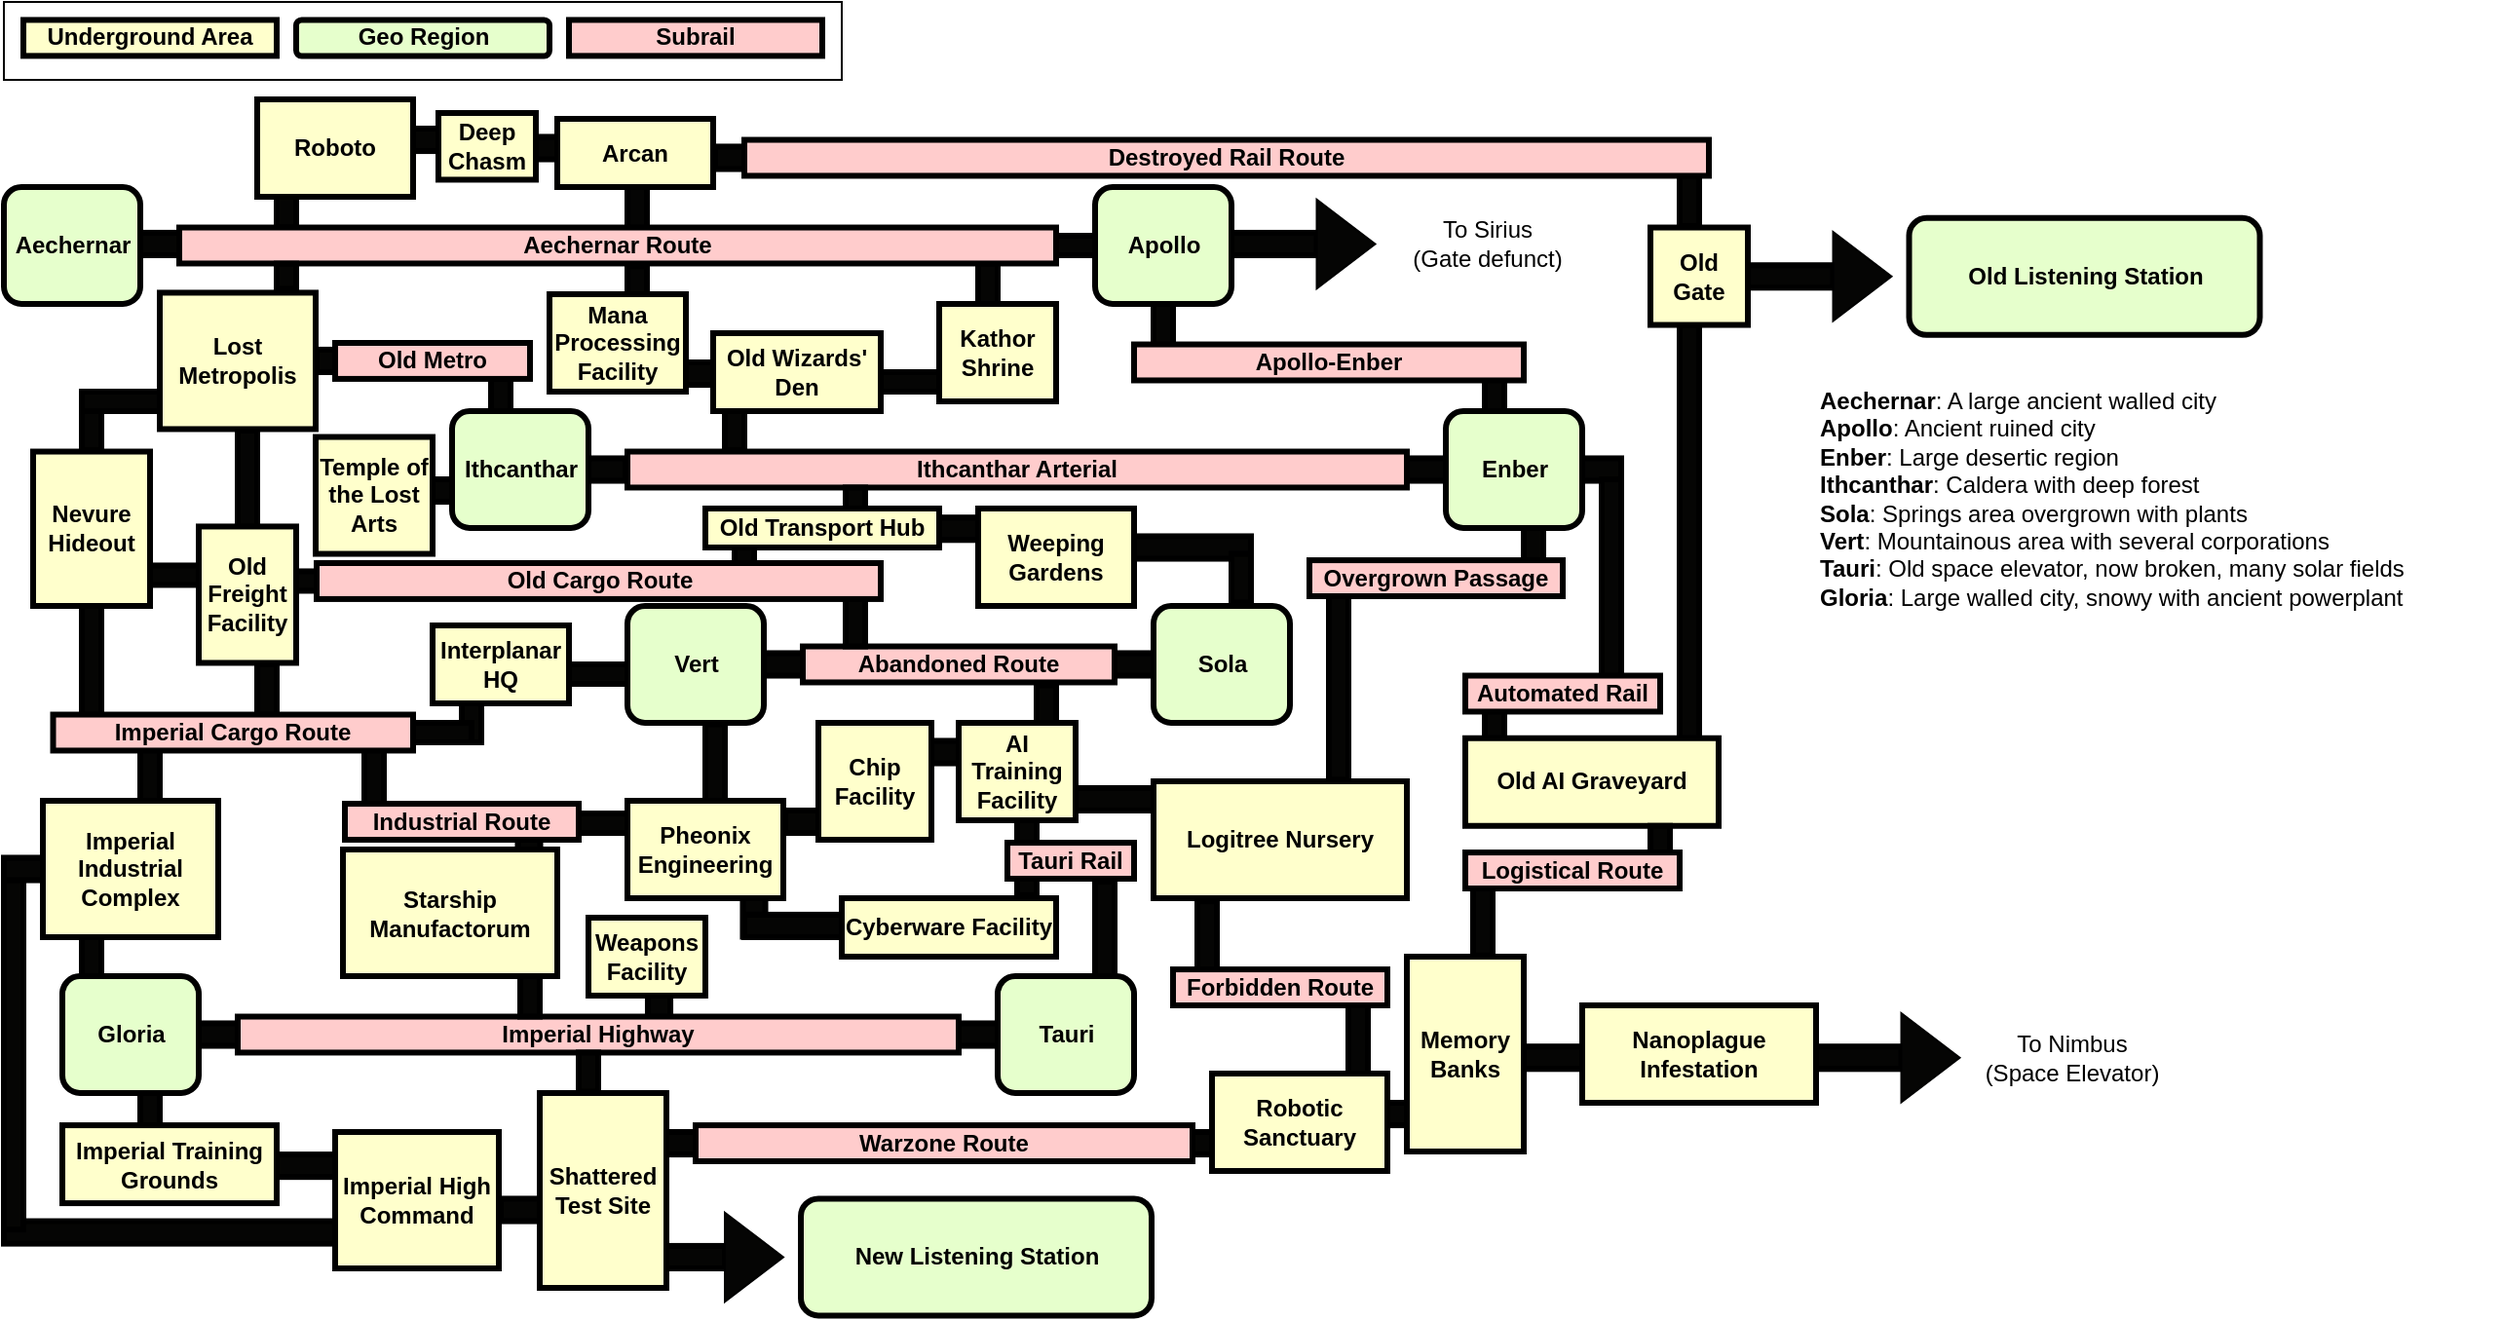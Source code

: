<mxfile version="15.3.3" type="github" pages="3">
  <diagram name="Whole Map" id="c7558073-3199-34d8-9f00-42111426c3f3">
    <mxGraphModel dx="1239" dy="452" grid="1" gridSize="10" guides="1" tooltips="1" connect="1" arrows="1" fold="1" page="1" pageScale="1" pageWidth="826" pageHeight="1169" background="none" math="0" shadow="0">
      <root>
        <mxCell id="0" />
        <mxCell id="1" parent="0" />
        <mxCell id="K3nOhWXgit-ND3mJMlhe-17" value="" style="whiteSpace=wrap;align=center;verticalAlign=middle;fontStyle=1;strokeWidth=3;fillColor=#050504;rotation=90;" vertex="1" parent="1">
          <mxGeometry x="279.5" y="447.69" width="20" height="11.54" as="geometry" />
        </mxCell>
        <mxCell id="K3nOhWXgit-ND3mJMlhe-7" value="" style="whiteSpace=wrap;align=center;verticalAlign=middle;fontStyle=1;strokeWidth=3;fillColor=#050504;" vertex="1" parent="1">
          <mxGeometry x="580" y="471.54" width="10" height="49.23" as="geometry" />
        </mxCell>
        <mxCell id="PadTIyMqERsMDA0XlbBG-240" value="" style="whiteSpace=wrap;align=center;verticalAlign=middle;fontStyle=1;strokeWidth=3;fillColor=#050504;" vertex="1" parent="1">
          <mxGeometry x="780" y="379.23" width="10" height="20" as="geometry" />
        </mxCell>
        <mxCell id="K3nOhWXgit-ND3mJMlhe-11" value="" style="whiteSpace=wrap;align=center;verticalAlign=middle;fontStyle=1;strokeWidth=3;fillColor=#050504;" vertex="1" parent="1">
          <mxGeometry x="395" y="294.23" width="10" height="20" as="geometry" />
        </mxCell>
        <mxCell id="K3nOhWXgit-ND3mJMlhe-2" value="" style="whiteSpace=wrap;align=center;verticalAlign=middle;fontStyle=1;strokeWidth=3;fillColor=#050504;" vertex="1" parent="1">
          <mxGeometry x="180.5" y="198.46" width="19" height="11.54" as="geometry" />
        </mxCell>
        <mxCell id="i3sJD5P4p5NzvENN9ZNv-3" value="" style="whiteSpace=wrap;align=center;verticalAlign=middle;fontStyle=1;strokeWidth=3;fillColor=#050504;" vertex="1" parent="1">
          <mxGeometry x="236" y="265" width="19" height="11.54" as="geometry" />
        </mxCell>
        <mxCell id="PadTIyMqERsMDA0XlbBG-172" value="" style="whiteSpace=wrap;align=center;verticalAlign=middle;fontStyle=1;strokeWidth=3;fillColor=#050504;" vertex="1" parent="1">
          <mxGeometry x="150" y="360" width="10" height="30" as="geometry" />
        </mxCell>
        <mxCell id="PadTIyMqERsMDA0XlbBG-267" value="" style="whiteSpace=wrap;align=center;verticalAlign=middle;fontStyle=1;strokeWidth=3;fillColor=#050504;" vertex="1" parent="1">
          <mxGeometry x="90" y="579.23" width="10" height="20" as="geometry" />
        </mxCell>
        <mxCell id="PadTIyMqERsMDA0XlbBG-156" value="" style="whiteSpace=wrap;align=center;verticalAlign=middle;fontStyle=1;strokeWidth=3;fillColor=#050504;" vertex="1" parent="1">
          <mxGeometry x="340" y="155.67" width="10" height="15.77" as="geometry" />
        </mxCell>
        <mxCell id="PadTIyMqERsMDA0XlbBG-259" value="" style="whiteSpace=wrap;align=center;verticalAlign=middle;fontStyle=1;strokeWidth=3;fillColor=#050504;" vertex="1" parent="1">
          <mxGeometry x="264" y="89.23" width="40" height="11.54" as="geometry" />
        </mxCell>
        <mxCell id="PadTIyMqERsMDA0XlbBG-251" value="" style="whiteSpace=wrap;align=center;verticalAlign=middle;fontStyle=1;strokeWidth=3;fillColor=#050504;" vertex="1" parent="1">
          <mxGeometry x="230" y="85.0" width="19" height="11.54" as="geometry" />
        </mxCell>
        <mxCell id="PadTIyMqERsMDA0XlbBG-245" value="" style="whiteSpace=wrap;align=center;verticalAlign=middle;fontStyle=1;strokeWidth=3;fillColor=#050504;" vertex="1" parent="1">
          <mxGeometry x="880" y="185.77" width="10" height="214.23" as="geometry" />
        </mxCell>
        <mxCell id="PadTIyMqERsMDA0XlbBG-215" value="" style="whiteSpace=wrap;align=center;verticalAlign=middle;fontStyle=1;strokeWidth=3;fillColor=#050504;rotation=90;" vertex="1" parent="1">
          <mxGeometry x="346.25" y="528.46" width="20" height="11.54" as="geometry" />
        </mxCell>
        <mxCell id="PadTIyMqERsMDA0XlbBG-205" value="" style="whiteSpace=wrap;align=center;verticalAlign=middle;fontStyle=1;strokeWidth=3;fillColor=#050504;" vertex="1" parent="1">
          <mxGeometry x="550" y="370.77" width="10" height="20" as="geometry" />
        </mxCell>
        <mxCell id="PadTIyMqERsMDA0XlbBG-204" value="" style="whiteSpace=wrap;align=center;verticalAlign=middle;fontStyle=1;strokeWidth=3;fillColor=#050504;" vertex="1" parent="1">
          <mxGeometry x="369" y="205.0" width="19" height="11.54" as="geometry" />
        </mxCell>
        <mxCell id="PadTIyMqERsMDA0XlbBG-190" value="" style="whiteSpace=wrap;align=center;verticalAlign=middle;fontStyle=1;strokeWidth=3;fillColor=#050504;" vertex="1" parent="1">
          <mxGeometry x="340" y="600" width="320" height="11.54" as="geometry" />
        </mxCell>
        <mxCell id="PadTIyMqERsMDA0XlbBG-186" value="" style="whiteSpace=wrap;align=center;verticalAlign=middle;fontStyle=1;strokeWidth=3;fillColor=#050504;rotation=90;" vertex="1" parent="1">
          <mxGeometry x="395" y="484" width="20" height="11.54" as="geometry" />
        </mxCell>
        <mxCell id="PadTIyMqERsMDA0XlbBG-184" value="" style="whiteSpace=wrap;align=center;verticalAlign=middle;fontStyle=1;strokeWidth=3;fillColor=#050504;" vertex="1" parent="1">
          <mxGeometry x="421" y="435.0" width="20" height="11.54" as="geometry" />
        </mxCell>
        <mxCell id="PadTIyMqERsMDA0XlbBG-183" value="" style="whiteSpace=wrap;align=center;verticalAlign=middle;fontStyle=1;strokeWidth=3;fillColor=#050504;" vertex="1" parent="1">
          <mxGeometry x="299.5" y="436.54" width="69" height="10" as="geometry" />
        </mxCell>
        <mxCell id="PadTIyMqERsMDA0XlbBG-160" value="" style="whiteSpace=wrap;align=center;verticalAlign=middle;fontStyle=1;strokeWidth=3;fillColor=#050504;" vertex="1" parent="1">
          <mxGeometry x="520" y="154.23" width="10" height="25.77" as="geometry" />
        </mxCell>
        <mxCell id="PadTIyMqERsMDA0XlbBG-154" value="" style="whiteSpace=wrap;align=center;verticalAlign=middle;fontStyle=1;strokeWidth=3;fillColor=#050504;" vertex="1" parent="1">
          <mxGeometry x="60" y="220" width="70" height="10" as="geometry" />
        </mxCell>
        <mxCell id="PadTIyMqERsMDA0XlbBG-153" value="" style="whiteSpace=wrap;align=center;verticalAlign=middle;fontStyle=1;strokeWidth=3;fillColor=#050504;" vertex="1" parent="1">
          <mxGeometry x="90" y="138.46" width="20" height="11.54" as="geometry" />
        </mxCell>
        <mxCell id="PadTIyMqERsMDA0XlbBG-152" value="" style="whiteSpace=wrap;align=center;verticalAlign=middle;fontStyle=1;strokeWidth=3;fillColor=#050504;" vertex="1" parent="1">
          <mxGeometry x="340" y="112.69" width="10" height="25.77" as="geometry" />
        </mxCell>
        <mxCell id="PadTIyMqERsMDA0XlbBG-151" value="" style="whiteSpace=wrap;align=center;verticalAlign=middle;fontStyle=1;strokeWidth=3;fillColor=#050504;" vertex="1" parent="1">
          <mxGeometry x="160" y="120" width="10" height="15.77" as="geometry" />
        </mxCell>
        <mxCell id="PadTIyMqERsMDA0XlbBG-103" value="" style="group" vertex="1" connectable="0" parent="1">
          <mxGeometry x="20" y="20" width="430" height="40" as="geometry" />
        </mxCell>
        <mxCell id="PadTIyMqERsMDA0XlbBG-102" value="" style="rounded=0;whiteSpace=wrap;html=1;hachureGap=4;pointerEvents=0;strokeColor=default;" vertex="1" parent="PadTIyMqERsMDA0XlbBG-103">
          <mxGeometry width="430" height="40" as="geometry" />
        </mxCell>
        <mxCell id="PadTIyMqERsMDA0XlbBG-96" value="Underground Area" style="whiteSpace=wrap;align=center;verticalAlign=middle;fontStyle=1;strokeWidth=3;fillColor=#FFFFCC" vertex="1" parent="PadTIyMqERsMDA0XlbBG-103">
          <mxGeometry x="10" y="9.231" width="130" height="18.462" as="geometry" />
        </mxCell>
        <mxCell id="PadTIyMqERsMDA0XlbBG-97" value="Subrail" style="whiteSpace=wrap;align=center;verticalAlign=middle;size=0.231;fontStyle=1;strokeWidth=3;fillColor=#FFCCCC;strokeColor=default;" vertex="1" parent="PadTIyMqERsMDA0XlbBG-103">
          <mxGeometry x="290" y="9.231" width="130" height="18.462" as="geometry" />
        </mxCell>
        <mxCell id="PadTIyMqERsMDA0XlbBG-98" value="Geo Region" style="verticalAlign=middle;align=center;fontSize=12;fontFamily=Helvetica;html=1;rounded=1;fontStyle=1;strokeWidth=3;fillColor=#E6FFCC" vertex="1" parent="PadTIyMqERsMDA0XlbBG-103">
          <mxGeometry x="150" y="9.231" width="130" height="18.462" as="geometry" />
        </mxCell>
        <mxCell id="PadTIyMqERsMDA0XlbBG-104" value="Aechernar Route" style="whiteSpace=wrap;align=center;verticalAlign=middle;size=0.231;fontStyle=1;strokeWidth=3;fillColor=#FFCCCC;strokeColor=default;" vertex="1" parent="1">
          <mxGeometry x="110" y="135.77" width="450" height="18.46" as="geometry" />
        </mxCell>
        <mxCell id="PadTIyMqERsMDA0XlbBG-115" value="Aechernar" style="verticalAlign=middle;align=center;fontSize=12;fontFamily=Helvetica;html=1;rounded=1;fontStyle=1;strokeWidth=3;fillColor=#E6FFCC" vertex="1" parent="1">
          <mxGeometry x="20" y="115" width="70" height="60" as="geometry" />
        </mxCell>
        <mxCell id="PadTIyMqERsMDA0XlbBG-117" value="Roboto" style="whiteSpace=wrap;align=center;verticalAlign=middle;fontStyle=1;strokeWidth=3;fillColor=#FFFFCC" vertex="1" parent="1">
          <mxGeometry x="150" y="70" width="80" height="50" as="geometry" />
        </mxCell>
        <mxCell id="PadTIyMqERsMDA0XlbBG-118" value="Ithcanthar Arterial" style="whiteSpace=wrap;align=center;verticalAlign=middle;size=0.231;fontStyle=1;strokeWidth=3;fillColor=#FFCCCC;strokeColor=default;" vertex="1" parent="1">
          <mxGeometry x="340" y="250.77" width="400" height="18.46" as="geometry" />
        </mxCell>
        <mxCell id="PadTIyMqERsMDA0XlbBG-119" value="Imperial Highway" style="whiteSpace=wrap;align=center;verticalAlign=middle;size=0.231;fontStyle=1;strokeWidth=3;fillColor=#FFCCCC;strokeColor=default;" vertex="1" parent="1">
          <mxGeometry x="140" y="540.77" width="370" height="18.46" as="geometry" />
        </mxCell>
        <mxCell id="PadTIyMqERsMDA0XlbBG-120" value="Abandoned Route" style="whiteSpace=wrap;align=center;verticalAlign=middle;size=0.231;fontStyle=1;strokeWidth=3;fillColor=#FFCCCC;strokeColor=default;" vertex="1" parent="1">
          <mxGeometry x="430" y="350.77" width="160" height="18.46" as="geometry" />
        </mxCell>
        <mxCell id="PadTIyMqERsMDA0XlbBG-121" value="Ithcanthar" style="verticalAlign=middle;align=center;fontSize=12;fontFamily=Helvetica;html=1;rounded=1;fontStyle=1;strokeWidth=3;fillColor=#E6FFCC" vertex="1" parent="1">
          <mxGeometry x="250" y="230" width="70" height="60" as="geometry" />
        </mxCell>
        <mxCell id="PadTIyMqERsMDA0XlbBG-122" value="Apollo" style="verticalAlign=middle;align=center;fontSize=12;fontFamily=Helvetica;html=1;rounded=1;fontStyle=1;strokeWidth=3;fillColor=#E6FFCC" vertex="1" parent="1">
          <mxGeometry x="580" y="115" width="70" height="60" as="geometry" />
        </mxCell>
        <mxCell id="PadTIyMqERsMDA0XlbBG-123" value="Enber" style="verticalAlign=middle;align=center;fontSize=12;fontFamily=Helvetica;html=1;rounded=1;fontStyle=1;strokeWidth=3;fillColor=#E6FFCC" vertex="1" parent="1">
          <mxGeometry x="760" y="230" width="70" height="60" as="geometry" />
        </mxCell>
        <mxCell id="PadTIyMqERsMDA0XlbBG-124" value="Sola" style="verticalAlign=middle;align=center;fontSize=12;fontFamily=Helvetica;html=1;rounded=1;fontStyle=1;strokeWidth=3;fillColor=#E6FFCC" vertex="1" parent="1">
          <mxGeometry x="610" y="330" width="70" height="60" as="geometry" />
        </mxCell>
        <mxCell id="PadTIyMqERsMDA0XlbBG-125" value="Vert" style="verticalAlign=middle;align=center;fontSize=12;fontFamily=Helvetica;html=1;rounded=1;fontStyle=1;strokeWidth=3;fillColor=#E6FFCC" vertex="1" parent="1">
          <mxGeometry x="340" y="330" width="70" height="60" as="geometry" />
        </mxCell>
        <mxCell id="PadTIyMqERsMDA0XlbBG-126" value="Tauri" style="verticalAlign=middle;align=center;fontSize=12;fontFamily=Helvetica;html=1;rounded=1;fontStyle=1;strokeWidth=3;fillColor=#E6FFCC" vertex="1" parent="1">
          <mxGeometry x="530" y="520" width="70" height="60" as="geometry" />
        </mxCell>
        <mxCell id="PadTIyMqERsMDA0XlbBG-127" value="Gloria" style="verticalAlign=middle;align=center;fontSize=12;fontFamily=Helvetica;html=1;rounded=1;fontStyle=1;strokeWidth=3;fillColor=#E6FFCC" vertex="1" parent="1">
          <mxGeometry x="50" y="520" width="70" height="60" as="geometry" />
        </mxCell>
        <mxCell id="PadTIyMqERsMDA0XlbBG-131" value="Imperial Industrial Complex" style="whiteSpace=wrap;align=center;verticalAlign=middle;fontStyle=1;strokeWidth=3;fillColor=#FFFFCC" vertex="1" parent="1">
          <mxGeometry x="40" y="430" width="90" height="70" as="geometry" />
        </mxCell>
        <mxCell id="PadTIyMqERsMDA0XlbBG-132" value="Interplanar HQ" style="whiteSpace=wrap;align=center;verticalAlign=middle;fontStyle=1;strokeWidth=3;fillColor=#FFFFCC" vertex="1" parent="1">
          <mxGeometry x="240" y="340" width="70" height="40" as="geometry" />
        </mxCell>
        <mxCell id="PadTIyMqERsMDA0XlbBG-134" value="Mana Processing&#xa;Facility" style="whiteSpace=wrap;align=center;verticalAlign=middle;fontStyle=1;strokeWidth=3;fillColor=#FFFFCC" vertex="1" parent="1">
          <mxGeometry x="300" y="170" width="70" height="50" as="geometry" />
        </mxCell>
        <mxCell id="PadTIyMqERsMDA0XlbBG-135" value="Old Wizards&#39; Den" style="whiteSpace=wrap;align=center;verticalAlign=middle;fontStyle=1;strokeWidth=3;fillColor=#FFFFCC" vertex="1" parent="1">
          <mxGeometry x="384" y="190" width="86" height="40" as="geometry" />
        </mxCell>
        <mxCell id="PadTIyMqERsMDA0XlbBG-136" value="Kathor Shrine" style="whiteSpace=wrap;align=center;verticalAlign=middle;fontStyle=1;strokeWidth=3;fillColor=#FFFFCC" vertex="1" parent="1">
          <mxGeometry x="500" y="175" width="60" height="50" as="geometry" />
        </mxCell>
        <mxCell id="PadTIyMqERsMDA0XlbBG-137" value="Arcan" style="whiteSpace=wrap;align=center;verticalAlign=middle;fontStyle=1;strokeWidth=3;fillColor=#FFFFCC" vertex="1" parent="1">
          <mxGeometry x="304" y="80" width="80" height="35" as="geometry" />
        </mxCell>
        <mxCell id="PadTIyMqERsMDA0XlbBG-139" value="Logitree Nursery" style="whiteSpace=wrap;align=center;verticalAlign=middle;fontStyle=1;strokeWidth=3;fillColor=#FFFFCC" vertex="1" parent="1">
          <mxGeometry x="610" y="420" width="130" height="60" as="geometry" />
        </mxCell>
        <mxCell id="PadTIyMqERsMDA0XlbBG-141" value="Pheonix Engineering" style="whiteSpace=wrap;align=center;verticalAlign=middle;fontStyle=1;strokeWidth=3;fillColor=#FFFFCC" vertex="1" parent="1">
          <mxGeometry x="340" y="430" width="80" height="50" as="geometry" />
        </mxCell>
        <mxCell id="PadTIyMqERsMDA0XlbBG-142" value="Cyberware Facility" style="whiteSpace=wrap;align=center;verticalAlign=middle;fontStyle=1;strokeWidth=3;fillColor=#FFFFCC" vertex="1" parent="1">
          <mxGeometry x="450" y="480" width="110" height="30" as="geometry" />
        </mxCell>
        <mxCell id="PadTIyMqERsMDA0XlbBG-143" value="Starship Manufactorum" style="whiteSpace=wrap;align=center;verticalAlign=middle;fontStyle=1;strokeWidth=3;fillColor=#FFFFCC" vertex="1" parent="1">
          <mxGeometry x="194" y="455" width="110" height="65" as="geometry" />
        </mxCell>
        <mxCell id="PadTIyMqERsMDA0XlbBG-155" value="" style="whiteSpace=wrap;align=center;verticalAlign=middle;fontStyle=1;strokeWidth=3;fillColor=#050504;" vertex="1" parent="1">
          <mxGeometry x="560" y="140" width="20" height="10" as="geometry" />
        </mxCell>
        <mxCell id="PadTIyMqERsMDA0XlbBG-158" value="" style="whiteSpace=wrap;align=center;verticalAlign=middle;fontStyle=1;strokeWidth=3;fillColor=#050504;" vertex="1" parent="1">
          <mxGeometry x="390" y="230" width="10" height="20" as="geometry" />
        </mxCell>
        <mxCell id="PadTIyMqERsMDA0XlbBG-159" value="" style="whiteSpace=wrap;align=center;verticalAlign=middle;fontStyle=1;strokeWidth=3;fillColor=#050504;" vertex="1" parent="1">
          <mxGeometry x="470" y="210" width="30" height="10" as="geometry" />
        </mxCell>
        <mxCell id="PadTIyMqERsMDA0XlbBG-161" value="" style="whiteSpace=wrap;align=center;verticalAlign=middle;fontStyle=1;strokeWidth=3;fillColor=#050504;" vertex="1" parent="1">
          <mxGeometry x="320" y="254.23" width="19" height="11.54" as="geometry" />
        </mxCell>
        <mxCell id="PadTIyMqERsMDA0XlbBG-162" value="" style="whiteSpace=wrap;align=center;verticalAlign=middle;fontStyle=1;strokeWidth=3;fillColor=#050504;" vertex="1" parent="1">
          <mxGeometry x="580" y="294.23" width="80" height="11.54" as="geometry" />
        </mxCell>
        <mxCell id="PadTIyMqERsMDA0XlbBG-163" value="" style="whiteSpace=wrap;align=center;verticalAlign=middle;fontStyle=1;strokeWidth=3;fillColor=#050504;" vertex="1" parent="1">
          <mxGeometry x="740" y="254.23" width="20" height="11.54" as="geometry" />
        </mxCell>
        <mxCell id="PadTIyMqERsMDA0XlbBG-164" value="" style="whiteSpace=wrap;align=center;verticalAlign=middle;fontStyle=1;strokeWidth=3;fillColor=#050504;" vertex="1" parent="1">
          <mxGeometry x="410" y="354.23" width="20" height="11.54" as="geometry" />
        </mxCell>
        <mxCell id="PadTIyMqERsMDA0XlbBG-165" value="" style="whiteSpace=wrap;align=center;verticalAlign=middle;fontStyle=1;strokeWidth=3;fillColor=#050504;" vertex="1" parent="1">
          <mxGeometry x="510" y="544.23" width="20" height="11.54" as="geometry" />
        </mxCell>
        <mxCell id="PadTIyMqERsMDA0XlbBG-166" value="" style="whiteSpace=wrap;align=center;verticalAlign=middle;fontStyle=1;strokeWidth=3;fillColor=#050504;" vertex="1" parent="1">
          <mxGeometry x="120" y="544.23" width="20" height="11.54" as="geometry" />
        </mxCell>
        <mxCell id="PadTIyMqERsMDA0XlbBG-167" value="" style="whiteSpace=wrap;align=center;verticalAlign=middle;fontStyle=1;strokeWidth=3;fillColor=#050504;" vertex="1" parent="1">
          <mxGeometry x="60" y="230" width="10" height="20" as="geometry" />
        </mxCell>
        <mxCell id="PadTIyMqERsMDA0XlbBG-168" value="" style="whiteSpace=wrap;align=center;verticalAlign=middle;fontStyle=1;strokeWidth=3;fillColor=#050504;" vertex="1" parent="1">
          <mxGeometry x="140" y="240" width="10" height="70" as="geometry" />
        </mxCell>
        <mxCell id="PadTIyMqERsMDA0XlbBG-169" value="" style="whiteSpace=wrap;align=center;verticalAlign=middle;fontStyle=1;strokeWidth=3;fillColor=#050504;" vertex="1" parent="1">
          <mxGeometry x="230" y="200" width="50" height="10" as="geometry" />
        </mxCell>
        <mxCell id="PadTIyMqERsMDA0XlbBG-170" value="" style="whiteSpace=wrap;align=center;verticalAlign=middle;fontStyle=1;strokeWidth=3;fillColor=#050504;" vertex="1" parent="1">
          <mxGeometry x="160" y="154.33" width="10" height="12.88" as="geometry" />
        </mxCell>
        <mxCell id="PadTIyMqERsMDA0XlbBG-171" value="" style="whiteSpace=wrap;align=center;verticalAlign=middle;fontStyle=1;strokeWidth=3;fillColor=#050504;" vertex="1" parent="1">
          <mxGeometry x="270" y="210" width="10" height="20" as="geometry" />
        </mxCell>
        <mxCell id="PadTIyMqERsMDA0XlbBG-173" value="" style="whiteSpace=wrap;align=center;verticalAlign=middle;fontStyle=1;strokeWidth=3;fillColor=#050504;" vertex="1" parent="1">
          <mxGeometry x="310" y="360" width="30" height="10" as="geometry" />
        </mxCell>
        <mxCell id="PadTIyMqERsMDA0XlbBG-174" value="" style="whiteSpace=wrap;align=center;verticalAlign=middle;fontStyle=1;strokeWidth=3;fillColor=#050504;" vertex="1" parent="1">
          <mxGeometry x="255" y="380" width="10" height="20" as="geometry" />
        </mxCell>
        <mxCell id="PadTIyMqERsMDA0XlbBG-175" value="" style="whiteSpace=wrap;align=center;verticalAlign=middle;fontStyle=1;strokeWidth=3;fillColor=#050504;" vertex="1" parent="1">
          <mxGeometry x="225" y="390" width="35" height="10" as="geometry" />
        </mxCell>
        <mxCell id="PadTIyMqERsMDA0XlbBG-176" value="" style="whiteSpace=wrap;align=center;verticalAlign=middle;fontStyle=1;strokeWidth=3;fillColor=#050504;" vertex="1" parent="1">
          <mxGeometry x="60" y="330" width="10" height="60" as="geometry" />
        </mxCell>
        <mxCell id="PadTIyMqERsMDA0XlbBG-177" value="" style="whiteSpace=wrap;align=center;verticalAlign=middle;fontStyle=1;strokeWidth=3;fillColor=#050504;" vertex="1" parent="1">
          <mxGeometry x="90" y="400" width="10" height="30" as="geometry" />
        </mxCell>
        <mxCell id="PadTIyMqERsMDA0XlbBG-178" value="" style="whiteSpace=wrap;align=center;verticalAlign=middle;fontStyle=1;strokeWidth=3;fillColor=#050504;" vertex="1" parent="1">
          <mxGeometry x="60" y="500" width="10" height="20" as="geometry" />
        </mxCell>
        <mxCell id="PadTIyMqERsMDA0XlbBG-179" value="" style="whiteSpace=wrap;align=center;verticalAlign=middle;fontStyle=1;strokeWidth=3;fillColor=#050504;" vertex="1" parent="1">
          <mxGeometry x="205" y="400" width="10" height="40" as="geometry" />
        </mxCell>
        <mxCell id="PadTIyMqERsMDA0XlbBG-180" value="" style="whiteSpace=wrap;align=center;verticalAlign=middle;fontStyle=1;strokeWidth=3;fillColor=#050504;" vertex="1" parent="1">
          <mxGeometry x="285" y="520" width="10" height="20.77" as="geometry" />
        </mxCell>
        <mxCell id="PadTIyMqERsMDA0XlbBG-181" value="" style="whiteSpace=wrap;align=center;verticalAlign=middle;fontStyle=1;strokeWidth=3;fillColor=#050504;" vertex="1" parent="1">
          <mxGeometry x="315" y="559.23" width="10" height="20" as="geometry" />
        </mxCell>
        <mxCell id="PadTIyMqERsMDA0XlbBG-182" value="" style="whiteSpace=wrap;align=center;verticalAlign=middle;fontStyle=1;strokeWidth=3;fillColor=#050504;" vertex="1" parent="1">
          <mxGeometry x="380" y="390.77" width="10" height="39.23" as="geometry" />
        </mxCell>
        <mxCell id="PadTIyMqERsMDA0XlbBG-185" value="" style="whiteSpace=wrap;align=center;verticalAlign=middle;fontStyle=1;strokeWidth=3;fillColor=#050504;" vertex="1" parent="1">
          <mxGeometry x="400" y="488.46" width="50" height="11.54" as="geometry" />
        </mxCell>
        <mxCell id="PadTIyMqERsMDA0XlbBG-187" value="" style="whiteSpace=wrap;align=center;verticalAlign=middle;fontStyle=1;strokeWidth=3;fillColor=#050504;" vertex="1" parent="1">
          <mxGeometry x="570" y="423.46" width="40" height="11.54" as="geometry" />
        </mxCell>
        <mxCell id="PadTIyMqERsMDA0XlbBG-189" value="" style="whiteSpace=wrap;align=center;verticalAlign=middle;fontStyle=1;strokeWidth=3;fillColor=#050504;" vertex="1" parent="1">
          <mxGeometry x="275" y="634.23" width="20" height="11.54" as="geometry" />
        </mxCell>
        <mxCell id="PadTIyMqERsMDA0XlbBG-191" value="" style="whiteSpace=wrap;align=center;verticalAlign=middle;fontStyle=1;strokeWidth=3;fillColor=#050504;" vertex="1" parent="1">
          <mxGeometry x="540" y="440" width="10" height="20" as="geometry" />
        </mxCell>
        <mxCell id="PadTIyMqERsMDA0XlbBG-192" value="" style="whiteSpace=wrap;align=center;verticalAlign=middle;fontStyle=1;strokeWidth=3;fillColor=#050504;" vertex="1" parent="1">
          <mxGeometry x="632.5" y="481.54" width="10" height="48.46" as="geometry" />
        </mxCell>
        <mxCell id="PadTIyMqERsMDA0XlbBG-193" value="" style="whiteSpace=wrap;align=center;verticalAlign=middle;fontStyle=1;strokeWidth=3;fillColor=#050504;" vertex="1" parent="1">
          <mxGeometry x="700" y="309.23" width="10" height="110" as="geometry" />
        </mxCell>
        <mxCell id="PadTIyMqERsMDA0XlbBG-194" value="" style="whiteSpace=wrap;align=center;verticalAlign=middle;fontStyle=1;strokeWidth=3;fillColor=#050504;" vertex="1" parent="1">
          <mxGeometry x="720" y="310" width="80" height="11.54" as="geometry" />
        </mxCell>
        <mxCell id="PadTIyMqERsMDA0XlbBG-195" value="" style="whiteSpace=wrap;align=center;verticalAlign=middle;fontStyle=1;strokeWidth=3;fillColor=#050504;" vertex="1" parent="1">
          <mxGeometry x="452" y="269.23" width="10" height="20" as="geometry" />
        </mxCell>
        <mxCell id="PadTIyMqERsMDA0XlbBG-196" value="" style="whiteSpace=wrap;align=center;verticalAlign=middle;fontStyle=1;strokeWidth=3;fillColor=#050504;" vertex="1" parent="1">
          <mxGeometry x="452" y="320" width="10" height="30.77" as="geometry" />
        </mxCell>
        <mxCell id="PadTIyMqERsMDA0XlbBG-197" value="" style="whiteSpace=wrap;align=center;verticalAlign=middle;fontStyle=1;strokeWidth=3;fillColor=#050504;" vertex="1" parent="1">
          <mxGeometry x="800" y="290" width="10" height="20" as="geometry" />
        </mxCell>
        <mxCell id="PadTIyMqERsMDA0XlbBG-198" value="" style="whiteSpace=wrap;align=center;verticalAlign=middle;fontStyle=1;strokeWidth=3;fillColor=#050504;" vertex="1" parent="1">
          <mxGeometry x="610" y="175" width="10" height="25" as="geometry" />
        </mxCell>
        <mxCell id="PadTIyMqERsMDA0XlbBG-199" value="" style="whiteSpace=wrap;align=center;verticalAlign=middle;fontStyle=1;strokeWidth=3;fillColor=#050504;" vertex="1" parent="1">
          <mxGeometry x="780" y="210" width="10" height="20" as="geometry" />
        </mxCell>
        <mxCell id="PadTIyMqERsMDA0XlbBG-200" value="" style="whiteSpace=wrap;align=center;verticalAlign=middle;fontStyle=1;strokeWidth=3;fillColor=#050504;" vertex="1" parent="1">
          <mxGeometry x="610" y="198.46" width="180" height="11.54" as="geometry" />
        </mxCell>
        <mxCell id="PadTIyMqERsMDA0XlbBG-201" value="" style="whiteSpace=wrap;align=center;verticalAlign=middle;fontStyle=1;strokeWidth=3;fillColor=#050504;" vertex="1" parent="1">
          <mxGeometry x="20" y="645.77" width="204" height="11.54" as="geometry" />
        </mxCell>
        <mxCell id="PadTIyMqERsMDA0XlbBG-202" value="" style="whiteSpace=wrap;align=center;verticalAlign=middle;fontStyle=1;strokeWidth=3;fillColor=#050504;" vertex="1" parent="1">
          <mxGeometry x="20" y="460" width="10" height="190" as="geometry" />
        </mxCell>
        <mxCell id="PadTIyMqERsMDA0XlbBG-203" value="" style="whiteSpace=wrap;align=center;verticalAlign=middle;fontStyle=1;strokeWidth=3;fillColor=#050504;" vertex="1" parent="1">
          <mxGeometry x="20" y="459.23" width="20" height="11.54" as="geometry" />
        </mxCell>
        <mxCell id="PadTIyMqERsMDA0XlbBG-206" value="" style="whiteSpace=wrap;align=center;verticalAlign=middle;fontStyle=1;strokeWidth=3;fillColor=#050504;" vertex="1" parent="1">
          <mxGeometry x="472" y="399.23" width="48" height="11.54" as="geometry" />
        </mxCell>
        <mxCell id="PadTIyMqERsMDA0XlbBG-209" value="" style="whiteSpace=wrap;align=center;verticalAlign=middle;fontStyle=1;strokeWidth=3;fillColor=#050504;" vertex="1" parent="1">
          <mxGeometry x="170" y="312.23" width="20" height="10" as="geometry" />
        </mxCell>
        <mxCell id="PadTIyMqERsMDA0XlbBG-210" value="Weeping Gardens" style="whiteSpace=wrap;align=center;verticalAlign=middle;fontStyle=1;strokeWidth=3;fillColor=#FFFFCC" vertex="1" parent="1">
          <mxGeometry x="520" y="280" width="80" height="50" as="geometry" />
        </mxCell>
        <mxCell id="PadTIyMqERsMDA0XlbBG-211" value="" style="whiteSpace=wrap;align=center;verticalAlign=middle;fontStyle=1;strokeWidth=3;fillColor=#050504;" vertex="1" parent="1">
          <mxGeometry x="590" y="354.23" width="20" height="11.54" as="geometry" />
        </mxCell>
        <mxCell id="PadTIyMqERsMDA0XlbBG-212" value="" style="whiteSpace=wrap;align=center;verticalAlign=middle;fontStyle=1;strokeWidth=3;fillColor=#050504;" vertex="1" parent="1">
          <mxGeometry x="480" y="284.61" width="40" height="11.54" as="geometry" />
        </mxCell>
        <mxCell id="PadTIyMqERsMDA0XlbBG-213" value="" style="whiteSpace=wrap;align=center;verticalAlign=middle;fontStyle=1;strokeWidth=3;fillColor=#050504;" vertex="1" parent="1">
          <mxGeometry x="650" y="303.27" width="10" height="25" as="geometry" />
        </mxCell>
        <mxCell id="PadTIyMqERsMDA0XlbBG-214" value="Weapons Facility" style="whiteSpace=wrap;align=center;verticalAlign=middle;fontStyle=1;strokeWidth=3;fillColor=#FFFFCC" vertex="1" parent="1">
          <mxGeometry x="320" y="490" width="60" height="40" as="geometry" />
        </mxCell>
        <mxCell id="PadTIyMqERsMDA0XlbBG-222" value="" style="group" vertex="1" connectable="0" parent="1">
          <mxGeometry x="346.25" y="641.34" width="262.75" height="52.89" as="geometry" />
        </mxCell>
        <mxCell id="PadTIyMqERsMDA0XlbBG-217" value="" style="whiteSpace=wrap;align=center;verticalAlign=middle;fontStyle=1;strokeWidth=3;fillColor=#050504;" vertex="1" parent="PadTIyMqERsMDA0XlbBG-222">
          <mxGeometry y="17.12" width="43.75" height="11.54" as="geometry" />
        </mxCell>
        <mxCell id="PadTIyMqERsMDA0XlbBG-218" value="" style="triangle;whiteSpace=wrap;html=1;hachureGap=4;pointerEvents=0;strokeColor=default;fillColor=#050504;" vertex="1" parent="PadTIyMqERsMDA0XlbBG-222">
          <mxGeometry x="43.75" width="30" height="45.77" as="geometry" />
        </mxCell>
        <mxCell id="PadTIyMqERsMDA0XlbBG-219" value="To &lt;br&gt;Galactic Gate" style="text;html=1;strokeColor=none;fillColor=none;align=center;verticalAlign=middle;whiteSpace=wrap;rounded=0;hachureGap=4;pointerEvents=0;" vertex="1" parent="PadTIyMqERsMDA0XlbBG-222">
          <mxGeometry x="82.75" y="12.89" width="77.25" height="20" as="geometry" />
        </mxCell>
        <mxCell id="PadTIyMqERsMDA0XlbBG-278" value="New Listening Station" style="verticalAlign=middle;align=center;fontSize=12;fontFamily=Helvetica;html=1;rounded=1;fontStyle=1;strokeWidth=3;fillColor=#E6FFCC" vertex="1" parent="PadTIyMqERsMDA0XlbBG-222">
          <mxGeometry x="82.75" y="-7.11" width="180" height="60" as="geometry" />
        </mxCell>
        <mxCell id="PadTIyMqERsMDA0XlbBG-223" value="" style="group" vertex="1" connectable="0" parent="1">
          <mxGeometry x="650" y="121.35" width="180" height="45.77" as="geometry" />
        </mxCell>
        <mxCell id="PadTIyMqERsMDA0XlbBG-224" value="" style="whiteSpace=wrap;align=center;verticalAlign=middle;fontStyle=1;strokeWidth=3;fillColor=#050504;" vertex="1" parent="PadTIyMqERsMDA0XlbBG-223">
          <mxGeometry y="17.12" width="43.75" height="11.54" as="geometry" />
        </mxCell>
        <mxCell id="PadTIyMqERsMDA0XlbBG-225" value="" style="triangle;whiteSpace=wrap;html=1;hachureGap=4;pointerEvents=0;strokeColor=default;fillColor=#050504;" vertex="1" parent="PadTIyMqERsMDA0XlbBG-223">
          <mxGeometry x="43.75" width="30" height="45.77" as="geometry" />
        </mxCell>
        <mxCell id="PadTIyMqERsMDA0XlbBG-226" value="To Sirius&lt;br&gt;(Gate defunct)" style="text;html=1;strokeColor=none;fillColor=none;align=center;verticalAlign=middle;whiteSpace=wrap;rounded=0;hachureGap=4;pointerEvents=0;" vertex="1" parent="PadTIyMqERsMDA0XlbBG-223">
          <mxGeometry x="82.75" y="12.89" width="97.25" height="20" as="geometry" />
        </mxCell>
        <mxCell id="PadTIyMqERsMDA0XlbBG-229" value="Old AI Graveyard" style="whiteSpace=wrap;align=center;verticalAlign=middle;fontStyle=1;strokeWidth=3;fillColor=#FFFFCC" vertex="1" parent="1">
          <mxGeometry x="770" y="397.88" width="130" height="45" as="geometry" />
        </mxCell>
        <mxCell id="PadTIyMqERsMDA0XlbBG-230" value="Nanoplague Infestation" style="whiteSpace=wrap;align=center;verticalAlign=middle;fontStyle=1;strokeWidth=3;fillColor=#FFFFCC" vertex="1" parent="1">
          <mxGeometry x="830" y="535" width="120" height="50" as="geometry" />
        </mxCell>
        <mxCell id="PadTIyMqERsMDA0XlbBG-231" value="" style="group" vertex="1" connectable="0" parent="1">
          <mxGeometry x="950" y="539" width="180" height="45.77" as="geometry" />
        </mxCell>
        <mxCell id="PadTIyMqERsMDA0XlbBG-232" value="" style="whiteSpace=wrap;align=center;verticalAlign=middle;fontStyle=1;strokeWidth=3;fillColor=#050504;" vertex="1" parent="PadTIyMqERsMDA0XlbBG-231">
          <mxGeometry y="17.12" width="43.75" height="11.54" as="geometry" />
        </mxCell>
        <mxCell id="PadTIyMqERsMDA0XlbBG-233" value="" style="triangle;whiteSpace=wrap;html=1;hachureGap=4;pointerEvents=0;strokeColor=default;fillColor=#050504;" vertex="1" parent="PadTIyMqERsMDA0XlbBG-231">
          <mxGeometry x="43.75" width="30" height="45.77" as="geometry" />
        </mxCell>
        <mxCell id="PadTIyMqERsMDA0XlbBG-234" value="To Nimbus (Space Elevator)" style="text;html=1;strokeColor=none;fillColor=none;align=center;verticalAlign=middle;whiteSpace=wrap;rounded=0;hachureGap=4;pointerEvents=0;" vertex="1" parent="PadTIyMqERsMDA0XlbBG-231">
          <mxGeometry x="82.75" y="12.89" width="97.25" height="20" as="geometry" />
        </mxCell>
        <mxCell id="PadTIyMqERsMDA0XlbBG-235" value="" style="whiteSpace=wrap;align=center;verticalAlign=middle;fontStyle=1;strokeWidth=3;fillColor=#050504;" vertex="1" parent="1">
          <mxGeometry x="710" y="585" width="40" height="11.54" as="geometry" />
        </mxCell>
        <mxCell id="PadTIyMqERsMDA0XlbBG-236" value="" style="whiteSpace=wrap;align=center;verticalAlign=middle;fontStyle=1;strokeWidth=3;fillColor=#050504;" vertex="1" parent="1">
          <mxGeometry x="800" y="556.11" width="30" height="11.54" as="geometry" />
        </mxCell>
        <mxCell id="PadTIyMqERsMDA0XlbBG-237" value="" style="whiteSpace=wrap;align=center;verticalAlign=middle;fontStyle=1;strokeWidth=3;fillColor=#050504;" vertex="1" parent="1">
          <mxGeometry x="830" y="254.23" width="20" height="11.54" as="geometry" />
        </mxCell>
        <mxCell id="PadTIyMqERsMDA0XlbBG-238" value="" style="whiteSpace=wrap;align=center;verticalAlign=middle;fontStyle=1;strokeWidth=3;fillColor=#050504;" vertex="1" parent="1">
          <mxGeometry x="840" y="265" width="10" height="115" as="geometry" />
        </mxCell>
        <mxCell id="PadTIyMqERsMDA0XlbBG-239" value="" style="whiteSpace=wrap;align=center;verticalAlign=middle;fontStyle=1;strokeWidth=3;fillColor=#050504;" vertex="1" parent="1">
          <mxGeometry x="810" y="369.23" width="40" height="11.54" as="geometry" />
        </mxCell>
        <mxCell id="PadTIyMqERsMDA0XlbBG-241" value="" style="whiteSpace=wrap;align=center;verticalAlign=middle;fontStyle=1;strokeWidth=3;fillColor=#050504;" vertex="1" parent="1">
          <mxGeometry x="865" y="442.88" width="10" height="20" as="geometry" />
        </mxCell>
        <mxCell id="PadTIyMqERsMDA0XlbBG-242" value="" style="whiteSpace=wrap;align=center;verticalAlign=middle;fontStyle=1;strokeWidth=3;fillColor=#050504;" vertex="1" parent="1">
          <mxGeometry x="774" y="471" width="10" height="38.46" as="geometry" />
        </mxCell>
        <mxCell id="PadTIyMqERsMDA0XlbBG-243" value="" style="whiteSpace=wrap;align=center;verticalAlign=middle;fontStyle=1;strokeWidth=3;fillColor=#050504;" vertex="1" parent="1">
          <mxGeometry x="780" y="460" width="30" height="11.54" as="geometry" />
        </mxCell>
        <mxCell id="PadTIyMqERsMDA0XlbBG-244" value="Old Gate" style="whiteSpace=wrap;align=center;verticalAlign=middle;fontStyle=1;strokeWidth=3;fillColor=#FFFFCC" vertex="1" parent="1">
          <mxGeometry x="865" y="135.77" width="50" height="50" as="geometry" />
        </mxCell>
        <mxCell id="PadTIyMqERsMDA0XlbBG-246" value="" style="whiteSpace=wrap;align=center;verticalAlign=middle;fontStyle=1;strokeWidth=3;fillColor=#050504;" vertex="1" parent="1">
          <mxGeometry x="880" y="100" width="10" height="35" as="geometry" />
        </mxCell>
        <mxCell id="PadTIyMqERsMDA0XlbBG-247" value="" style="whiteSpace=wrap;align=center;verticalAlign=middle;fontStyle=1;strokeWidth=3;fillColor=#050504;" vertex="1" parent="1">
          <mxGeometry x="385" y="94.23" width="505" height="11.54" as="geometry" />
        </mxCell>
        <mxCell id="PadTIyMqERsMDA0XlbBG-250" value="Deep Chasm" style="whiteSpace=wrap;align=center;verticalAlign=middle;fontStyle=1;strokeWidth=3;fillColor=#FFFFCC" vertex="1" parent="1">
          <mxGeometry x="243" y="77" width="50" height="34.23" as="geometry" />
        </mxCell>
        <mxCell id="PadTIyMqERsMDA0XlbBG-260" value="" style="whiteSpace=wrap;align=center;verticalAlign=middle;fontStyle=1;strokeWidth=3;fillColor=#050504;" vertex="1" parent="1">
          <mxGeometry x="90" y="309.23" width="70" height="10" as="geometry" />
        </mxCell>
        <mxCell id="PadTIyMqERsMDA0XlbBG-133" value="Old Transport Hub" style="whiteSpace=wrap;align=center;verticalAlign=middle;fontStyle=1;strokeWidth=3;fillColor=#FFFFCC" vertex="1" parent="1">
          <mxGeometry x="380" y="280" width="120" height="20" as="geometry" />
        </mxCell>
        <mxCell id="PadTIyMqERsMDA0XlbBG-129" value="Old Freight&#xa;Facility" style="whiteSpace=wrap;align=center;verticalAlign=middle;fontStyle=1;strokeWidth=3;fillColor=#FFFFCC" vertex="1" parent="1">
          <mxGeometry x="120" y="289.23" width="50" height="70" as="geometry" />
        </mxCell>
        <mxCell id="PadTIyMqERsMDA0XlbBG-140" value="Chip Facility" style="whiteSpace=wrap;align=center;verticalAlign=middle;fontStyle=1;strokeWidth=3;fillColor=#FFFFCC" vertex="1" parent="1">
          <mxGeometry x="438" y="390" width="58" height="60" as="geometry" />
        </mxCell>
        <mxCell id="PadTIyMqERsMDA0XlbBG-266" value="Imperial Training Grounds" style="whiteSpace=wrap;align=center;verticalAlign=middle;fontStyle=1;strokeWidth=3;fillColor=#FFFFCC" vertex="1" parent="1">
          <mxGeometry x="50" y="596.54" width="110" height="40" as="geometry" />
        </mxCell>
        <mxCell id="PadTIyMqERsMDA0XlbBG-268" value="" style="whiteSpace=wrap;align=center;verticalAlign=middle;fontStyle=1;strokeWidth=3;fillColor=#050504;" vertex="1" parent="1">
          <mxGeometry x="160" y="611.54" width="70" height="11.54" as="geometry" />
        </mxCell>
        <mxCell id="PadTIyMqERsMDA0XlbBG-144" value="Imperial High Command" style="whiteSpace=wrap;align=center;verticalAlign=middle;fontStyle=1;strokeWidth=3;fillColor=#FFFFCC" vertex="1" parent="1">
          <mxGeometry x="190" y="600" width="84" height="70" as="geometry" />
        </mxCell>
        <mxCell id="PadTIyMqERsMDA0XlbBG-145" value="Shattered Test Site" style="whiteSpace=wrap;align=center;verticalAlign=middle;fontStyle=1;strokeWidth=3;fillColor=#FFFFCC" vertex="1" parent="1">
          <mxGeometry x="295" y="580" width="65" height="100" as="geometry" />
        </mxCell>
        <mxCell id="PadTIyMqERsMDA0XlbBG-269" value="" style="group" vertex="1" connectable="0" parent="1">
          <mxGeometry x="915" y="138.0" width="262.75" height="52.89" as="geometry" />
        </mxCell>
        <mxCell id="PadTIyMqERsMDA0XlbBG-270" value="" style="whiteSpace=wrap;align=center;verticalAlign=middle;fontStyle=1;strokeWidth=3;fillColor=#050504;" vertex="1" parent="PadTIyMqERsMDA0XlbBG-269">
          <mxGeometry y="17.12" width="43.75" height="11.54" as="geometry" />
        </mxCell>
        <mxCell id="PadTIyMqERsMDA0XlbBG-271" value="" style="triangle;whiteSpace=wrap;html=1;hachureGap=4;pointerEvents=0;strokeColor=default;fillColor=#050504;" vertex="1" parent="PadTIyMqERsMDA0XlbBG-269">
          <mxGeometry x="43.75" width="30" height="45.77" as="geometry" />
        </mxCell>
        <mxCell id="PadTIyMqERsMDA0XlbBG-272" value="To ???" style="text;html=1;strokeColor=none;fillColor=none;align=center;verticalAlign=middle;whiteSpace=wrap;rounded=0;hachureGap=4;pointerEvents=0;" vertex="1" parent="PadTIyMqERsMDA0XlbBG-269">
          <mxGeometry x="82.75" y="12.89" width="40" height="20" as="geometry" />
        </mxCell>
        <mxCell id="PadTIyMqERsMDA0XlbBG-277" value="Old Listening Station" style="verticalAlign=middle;align=center;fontSize=12;fontFamily=Helvetica;html=1;rounded=1;fontStyle=1;strokeWidth=3;fillColor=#E6FFCC" vertex="1" parent="PadTIyMqERsMDA0XlbBG-269">
          <mxGeometry x="82.75" y="-7.11" width="180" height="60" as="geometry" />
        </mxCell>
        <mxCell id="PadTIyMqERsMDA0XlbBG-228" value="Memory Banks" style="whiteSpace=wrap;align=center;verticalAlign=middle;fontStyle=1;strokeWidth=3;fillColor=#FFFFCC" vertex="1" parent="1">
          <mxGeometry x="740" y="510" width="60" height="100" as="geometry" />
        </mxCell>
        <mxCell id="PadTIyMqERsMDA0XlbBG-147" value="Nevure Hideout" style="whiteSpace=wrap;align=center;verticalAlign=middle;fontStyle=1;strokeWidth=3;fillColor=#FFFFCC" vertex="1" parent="1">
          <mxGeometry x="35" y="250.77" width="60" height="79.23" as="geometry" />
        </mxCell>
        <mxCell id="PadTIyMqERsMDA0XlbBG-138" value="AI Training Facility" style="whiteSpace=wrap;align=center;verticalAlign=middle;fontStyle=1;strokeWidth=3;fillColor=#FFFFCC" vertex="1" parent="1">
          <mxGeometry x="510" y="390" width="60" height="50" as="geometry" />
        </mxCell>
        <mxCell id="PadTIyMqERsMDA0XlbBG-275" value="" style="whiteSpace=wrap;align=center;verticalAlign=middle;fontStyle=1;strokeWidth=3;fillColor=#050504;" vertex="1" parent="1">
          <mxGeometry x="540" y="440" width="10" height="38.46" as="geometry" />
        </mxCell>
        <mxCell id="i3sJD5P4p5NzvENN9ZNv-2" value="Temple of the Lost Arts" style="whiteSpace=wrap;align=center;verticalAlign=middle;fontStyle=1;strokeWidth=3;fillColor=#FFFFCC" vertex="1" parent="1">
          <mxGeometry x="180" y="243.27" width="60" height="60" as="geometry" />
        </mxCell>
        <mxCell id="-ZaSPRnHwDoXS3Sf9tLe-1" value="Apollo-Enber" style="whiteSpace=wrap;align=center;verticalAlign=middle;size=0.231;fontStyle=1;strokeWidth=3;fillColor=#FFCCCC;strokeColor=default;" vertex="1" parent="1">
          <mxGeometry x="600" y="195.77" width="200" height="18.46" as="geometry" />
        </mxCell>
        <mxCell id="K3nOhWXgit-ND3mJMlhe-1" value="Old Metro" style="whiteSpace=wrap;align=center;verticalAlign=middle;size=0.231;fontStyle=1;strokeWidth=3;fillColor=#FFCCCC;strokeColor=default;" vertex="1" parent="1">
          <mxGeometry x="190" y="195" width="100" height="18.46" as="geometry" />
        </mxCell>
        <mxCell id="PadTIyMqERsMDA0XlbBG-128" value="Lost Metropolis" style="whiteSpace=wrap;align=center;verticalAlign=middle;fontStyle=1;strokeWidth=3;fillColor=#FFFFCC" vertex="1" parent="1">
          <mxGeometry x="100" y="169.23" width="80" height="70" as="geometry" />
        </mxCell>
        <mxCell id="K3nOhWXgit-ND3mJMlhe-4" value="Industrial Route" style="whiteSpace=wrap;align=center;verticalAlign=middle;size=0.231;fontStyle=1;strokeWidth=3;fillColor=#FFCCCC;strokeColor=default;" vertex="1" parent="1">
          <mxGeometry x="195" y="431.54" width="120" height="18.46" as="geometry" />
        </mxCell>
        <mxCell id="K3nOhWXgit-ND3mJMlhe-5" value="Tauri Rail" style="whiteSpace=wrap;align=center;verticalAlign=middle;size=0.231;fontStyle=1;strokeWidth=3;fillColor=#FFCCCC;strokeColor=default;" vertex="1" parent="1">
          <mxGeometry x="535" y="451.54" width="65" height="18.46" as="geometry" />
        </mxCell>
        <mxCell id="K3nOhWXgit-ND3mJMlhe-9" value="Old Cargo Route" style="whiteSpace=wrap;align=center;verticalAlign=middle;size=0.231;fontStyle=1;strokeWidth=3;fillColor=#FFCCCC;strokeColor=default;" vertex="1" parent="1">
          <mxGeometry x="180.5" y="308" width="289.5" height="18.46" as="geometry" />
        </mxCell>
        <mxCell id="K3nOhWXgit-ND3mJMlhe-12" value="Imperial Cargo Route" style="whiteSpace=wrap;align=center;verticalAlign=middle;size=0.231;fontStyle=1;strokeWidth=3;fillColor=#FFCCCC;strokeColor=default;" vertex="1" parent="1">
          <mxGeometry x="45.25" y="385.77" width="184.75" height="18.46" as="geometry" />
        </mxCell>
        <mxCell id="K3nOhWXgit-ND3mJMlhe-13" value="Overgrown Passage" style="whiteSpace=wrap;align=center;verticalAlign=middle;size=0.231;fontStyle=1;strokeWidth=3;fillColor=#FFCCCC;strokeColor=default;" vertex="1" parent="1">
          <mxGeometry x="690" y="306.54" width="130" height="18.46" as="geometry" />
        </mxCell>
        <mxCell id="K3nOhWXgit-ND3mJMlhe-14" value="Automated Rail" style="whiteSpace=wrap;align=center;verticalAlign=middle;size=0.231;fontStyle=1;strokeWidth=3;fillColor=#FFCCCC;strokeColor=default;" vertex="1" parent="1">
          <mxGeometry x="770" y="365.77" width="100" height="18.46" as="geometry" />
        </mxCell>
        <mxCell id="K3nOhWXgit-ND3mJMlhe-15" value="Destroyed Rail Route" style="whiteSpace=wrap;align=center;verticalAlign=middle;size=0.231;fontStyle=1;strokeWidth=3;fillColor=#FFCCCC;strokeColor=default;" vertex="1" parent="1">
          <mxGeometry x="400" y="90.77" width="495" height="18.46" as="geometry" />
        </mxCell>
        <mxCell id="K3nOhWXgit-ND3mJMlhe-16" value="Warzone Route" style="whiteSpace=wrap;align=center;verticalAlign=middle;size=0.231;fontStyle=1;strokeWidth=3;fillColor=#FFCCCC;strokeColor=default;" vertex="1" parent="1">
          <mxGeometry x="375" y="596.54" width="255" height="18.46" as="geometry" />
        </mxCell>
        <mxCell id="K3nOhWXgit-ND3mJMlhe-18" value="" style="whiteSpace=wrap;align=center;verticalAlign=middle;fontStyle=1;strokeWidth=3;fillColor=#050504;" vertex="1" parent="1">
          <mxGeometry x="710" y="532.35" width="10" height="37.65" as="geometry" />
        </mxCell>
        <mxCell id="K3nOhWXgit-ND3mJMlhe-19" value="Forbidden Route" style="whiteSpace=wrap;align=center;verticalAlign=middle;size=0.231;fontStyle=1;strokeWidth=3;fillColor=#FFCCCC;strokeColor=default;" vertex="1" parent="1">
          <mxGeometry x="620" y="516.54" width="110" height="18.46" as="geometry" />
        </mxCell>
        <mxCell id="PadTIyMqERsMDA0XlbBG-146" value="Robotic Sanctuary" style="whiteSpace=wrap;align=center;verticalAlign=middle;fontStyle=1;strokeWidth=3;fillColor=#FFFFCC" vertex="1" parent="1">
          <mxGeometry x="640" y="570" width="90" height="50" as="geometry" />
        </mxCell>
        <mxCell id="K3nOhWXgit-ND3mJMlhe-21" value="Logistical Route" style="whiteSpace=wrap;align=center;verticalAlign=middle;size=0.231;fontStyle=1;strokeWidth=3;fillColor=#FFCCCC;strokeColor=default;" vertex="1" parent="1">
          <mxGeometry x="770" y="456.54" width="110" height="18.46" as="geometry" />
        </mxCell>
        <mxCell id="K3nOhWXgit-ND3mJMlhe-23" value="&lt;b&gt;Aechernar&lt;/b&gt;: A large ancient walled city&lt;br&gt;&lt;b&gt;Apollo&lt;/b&gt;: Ancient ruined city&lt;br&gt;&lt;div&gt;&lt;b&gt;Enber&lt;/b&gt;: Large desertic region&lt;br&gt;&lt;b&gt;Ithcanthar&lt;/b&gt;: Caldera with deep forest&lt;br&gt;&lt;b&gt;Sola&lt;/b&gt;: Springs area overgrown with plants&lt;br&gt;&lt;b&gt;Vert&lt;/b&gt;: Mountainous area with several corporations&lt;br&gt;&lt;b&gt;Tauri&lt;/b&gt;: Old space elevator, now broken, many solar fields&lt;br&gt;&lt;b&gt;Gloria&lt;/b&gt;: Large walled city, snowy with ancient powerplant&lt;/div&gt;" style="text;html=1;strokeColor=none;fillColor=none;align=left;verticalAlign=middle;whiteSpace=wrap;rounded=0;hachureGap=4;pointerEvents=0;" vertex="1" parent="1">
          <mxGeometry x="950" y="220" width="350" height="110" as="geometry" />
        </mxCell>
      </root>
    </mxGraphModel>
  </diagram>
  <diagram id="dSLR7YRpqrk6QLYrgIAb" name="Revealed">
    <mxGraphModel dx="1796" dy="656" grid="1" gridSize="10" guides="1" tooltips="1" connect="1" arrows="1" fold="1" page="1" pageScale="1" pageWidth="850" pageHeight="1100" math="0" shadow="0">
      <root>
        <mxCell id="CXWzv9XoFLRizGvanl7w-0" />
        <mxCell id="CXWzv9XoFLRizGvanl7w-1" parent="CXWzv9XoFLRizGvanl7w-0" />
        <mxCell id="1nMzNNTMYlvJndd3lfCN-1" value="" style="whiteSpace=wrap;align=center;verticalAlign=middle;fontStyle=1;strokeWidth=3;fillColor=#050504;" vertex="1" parent="CXWzv9XoFLRizGvanl7w-1">
          <mxGeometry x="340" y="155.67" width="10" height="15.77" as="geometry" />
        </mxCell>
        <mxCell id="1nMzNNTMYlvJndd3lfCN-12" value="" style="whiteSpace=wrap;align=center;verticalAlign=middle;fontStyle=1;strokeWidth=3;fillColor=#050504;" vertex="1" parent="CXWzv9XoFLRizGvanl7w-1">
          <mxGeometry x="520" y="154.23" width="10" height="25.77" as="geometry" />
        </mxCell>
        <mxCell id="1nMzNNTMYlvJndd3lfCN-14" value="" style="whiteSpace=wrap;align=center;verticalAlign=middle;fontStyle=1;strokeWidth=3;fillColor=#050504;" vertex="1" parent="CXWzv9XoFLRizGvanl7w-1">
          <mxGeometry x="90" y="138.46" width="20" height="11.54" as="geometry" />
        </mxCell>
        <mxCell id="1nMzNNTMYlvJndd3lfCN-15" value="" style="whiteSpace=wrap;align=center;verticalAlign=middle;fontStyle=1;strokeWidth=3;fillColor=#050504;" vertex="1" parent="CXWzv9XoFLRizGvanl7w-1">
          <mxGeometry x="340" y="112.69" width="10" height="25.77" as="geometry" />
        </mxCell>
        <mxCell id="1nMzNNTMYlvJndd3lfCN-16" value="" style="whiteSpace=wrap;align=center;verticalAlign=middle;fontStyle=1;strokeWidth=3;fillColor=#050504;" vertex="1" parent="CXWzv9XoFLRizGvanl7w-1">
          <mxGeometry x="170" y="120" width="10" height="15.77" as="geometry" />
        </mxCell>
        <mxCell id="1nMzNNTMYlvJndd3lfCN-22" value="Aechernar Route" style="whiteSpace=wrap;align=center;verticalAlign=middle;size=0.231;fontStyle=1;strokeWidth=3;fillColor=#FFCCCC;strokeColor=default;" vertex="1" parent="CXWzv9XoFLRizGvanl7w-1">
          <mxGeometry x="110" y="135.77" width="450" height="18.46" as="geometry" />
        </mxCell>
        <mxCell id="1nMzNNTMYlvJndd3lfCN-23" value="Aechernar" style="verticalAlign=middle;align=center;fontSize=12;fontFamily=Helvetica;html=1;rounded=1;fontStyle=1;strokeWidth=3;fillColor=#E6FFCC" vertex="1" parent="CXWzv9XoFLRizGvanl7w-1">
          <mxGeometry x="20" y="115" width="70" height="60" as="geometry" />
        </mxCell>
        <mxCell id="1nMzNNTMYlvJndd3lfCN-24" value="Roboto" style="whiteSpace=wrap;align=center;verticalAlign=middle;fontStyle=1;strokeWidth=3;fillColor=#FFFFCC" vertex="1" parent="CXWzv9XoFLRizGvanl7w-1">
          <mxGeometry x="150" y="70" width="80" height="50" as="geometry" />
        </mxCell>
        <mxCell id="1nMzNNTMYlvJndd3lfCN-25" value="Ithcanthar Arterial" style="whiteSpace=wrap;align=center;verticalAlign=middle;size=0.231;fontStyle=1;strokeWidth=3;fillColor=#FFCCCC;strokeColor=default;" vertex="1" parent="CXWzv9XoFLRizGvanl7w-1">
          <mxGeometry x="340" y="250.77" width="400" height="18.46" as="geometry" />
        </mxCell>
        <mxCell id="1nMzNNTMYlvJndd3lfCN-29" value="Apollo" style="verticalAlign=middle;align=center;fontSize=12;fontFamily=Helvetica;html=1;rounded=1;fontStyle=1;strokeWidth=3;fillColor=#E6FFCC" vertex="1" parent="CXWzv9XoFLRizGvanl7w-1">
          <mxGeometry x="580" y="115" width="70" height="60" as="geometry" />
        </mxCell>
        <mxCell id="1nMzNNTMYlvJndd3lfCN-30" value="Enber" style="verticalAlign=middle;align=center;fontSize=12;fontFamily=Helvetica;html=1;rounded=1;fontStyle=1;strokeWidth=3;fillColor=#E6FFCC" vertex="1" parent="CXWzv9XoFLRizGvanl7w-1">
          <mxGeometry x="760" y="230" width="70" height="60" as="geometry" />
        </mxCell>
        <mxCell id="1nMzNNTMYlvJndd3lfCN-35" value="Lost Metropolis" style="whiteSpace=wrap;align=center;verticalAlign=middle;fontStyle=1;strokeWidth=3;fillColor=#FFFFCC" vertex="1" parent="CXWzv9XoFLRizGvanl7w-1">
          <mxGeometry x="130" y="170" width="100" height="70" as="geometry" />
        </mxCell>
        <mxCell id="1nMzNNTMYlvJndd3lfCN-39" value="Mana Processing&#xa;Facility" style="whiteSpace=wrap;align=center;verticalAlign=middle;fontStyle=1;strokeWidth=3;fillColor=#FFFFCC" vertex="1" parent="CXWzv9XoFLRizGvanl7w-1">
          <mxGeometry x="300" y="170" width="70" height="50" as="geometry" />
        </mxCell>
        <mxCell id="1nMzNNTMYlvJndd3lfCN-41" value="Kathor Shrine" style="whiteSpace=wrap;align=center;verticalAlign=middle;fontStyle=1;strokeWidth=3;fillColor=#FFFFCC" vertex="1" parent="CXWzv9XoFLRizGvanl7w-1">
          <mxGeometry x="500" y="175" width="60" height="50" as="geometry" />
        </mxCell>
        <mxCell id="1nMzNNTMYlvJndd3lfCN-42" value="Arcan" style="whiteSpace=wrap;align=center;verticalAlign=middle;fontStyle=1;strokeWidth=3;fillColor=#FFFFCC" vertex="1" parent="CXWzv9XoFLRizGvanl7w-1">
          <mxGeometry x="304" y="80" width="80" height="35" as="geometry" />
        </mxCell>
        <mxCell id="1nMzNNTMYlvJndd3lfCN-48" value="" style="whiteSpace=wrap;align=center;verticalAlign=middle;fontStyle=1;strokeWidth=3;fillColor=#050504;" vertex="1" parent="CXWzv9XoFLRizGvanl7w-1">
          <mxGeometry x="560" y="140" width="20" height="10" as="geometry" />
        </mxCell>
        <mxCell id="1nMzNNTMYlvJndd3lfCN-60" value="" style="whiteSpace=wrap;align=center;verticalAlign=middle;fontStyle=1;strokeWidth=3;fillColor=#050504;" vertex="1" parent="CXWzv9XoFLRizGvanl7w-1">
          <mxGeometry x="170" y="157.12" width="10" height="12.88" as="geometry" />
        </mxCell>
        <mxCell id="1nMzNNTMYlvJndd3lfCN-84" value="" style="whiteSpace=wrap;align=center;verticalAlign=middle;fontStyle=1;strokeWidth=3;fillColor=#050504;" vertex="1" parent="CXWzv9XoFLRizGvanl7w-1">
          <mxGeometry x="780" y="210" width="10" height="20" as="geometry" />
        </mxCell>
        <mxCell id="1nMzNNTMYlvJndd3lfCN-101" value="" style="group" vertex="1" connectable="0" parent="CXWzv9XoFLRizGvanl7w-1">
          <mxGeometry x="650" y="121.35" width="180" height="45.77" as="geometry" />
        </mxCell>
        <mxCell id="1nMzNNTMYlvJndd3lfCN-102" value="" style="whiteSpace=wrap;align=center;verticalAlign=middle;fontStyle=1;strokeWidth=3;fillColor=#050504;" vertex="1" parent="1nMzNNTMYlvJndd3lfCN-101">
          <mxGeometry y="17.12" width="43.75" height="11.54" as="geometry" />
        </mxCell>
        <mxCell id="1nMzNNTMYlvJndd3lfCN-103" value="" style="triangle;whiteSpace=wrap;html=1;hachureGap=4;pointerEvents=0;strokeColor=default;fillColor=#050504;" vertex="1" parent="1nMzNNTMYlvJndd3lfCN-101">
          <mxGeometry x="43.75" width="30" height="45.77" as="geometry" />
        </mxCell>
        <mxCell id="1nMzNNTMYlvJndd3lfCN-104" value="To Sirius&lt;br&gt;(Gate defunct)" style="text;html=1;strokeColor=none;fillColor=none;align=center;verticalAlign=middle;whiteSpace=wrap;rounded=0;hachureGap=4;pointerEvents=0;" vertex="1" parent="1nMzNNTMYlvJndd3lfCN-101">
          <mxGeometry x="82.75" y="12.89" width="97.25" height="20" as="geometry" />
        </mxCell>
        <mxCell id="vJi56GpEroa8EBlVOUwL-0" value="Ithcanthar" style="verticalAlign=middle;align=center;fontSize=12;fontFamily=Helvetica;html=1;rounded=1;fontStyle=1;strokeWidth=3;fillColor=#E6FFCC" vertex="1" parent="CXWzv9XoFLRizGvanl7w-1">
          <mxGeometry x="250" y="230" width="70" height="60" as="geometry" />
        </mxCell>
        <mxCell id="SuvZrzBRnm0gzhoLd2es-0" value="" style="whiteSpace=wrap;align=center;verticalAlign=middle;fontStyle=1;strokeWidth=3;fillColor=#050504;" vertex="1" parent="CXWzv9XoFLRizGvanl7w-1">
          <mxGeometry x="320" y="254.23" width="19" height="11.54" as="geometry" />
        </mxCell>
        <mxCell id="7gOT4CM7l8iwIwwUVaag-0" value="" style="whiteSpace=wrap;align=center;verticalAlign=middle;fontStyle=1;strokeWidth=3;fillColor=#050504;" vertex="1" parent="CXWzv9XoFLRizGvanl7w-1">
          <mxGeometry x="740" y="254.23" width="20" height="11.54" as="geometry" />
        </mxCell>
        <mxCell id="pinm8uEH0LJXuH0r5Y5O-0" value="" style="whiteSpace=wrap;align=center;verticalAlign=middle;fontStyle=1;strokeWidth=3;fillColor=#050504;" vertex="1" parent="CXWzv9XoFLRizGvanl7w-1">
          <mxGeometry x="610" y="175" width="10" height="25" as="geometry" />
        </mxCell>
        <mxCell id="UZJbfHuYMFAFr8ZIy6hF-0" value="" style="group" vertex="1" connectable="0" parent="CXWzv9XoFLRizGvanl7w-1">
          <mxGeometry x="20" y="20" width="430" height="40" as="geometry" />
        </mxCell>
        <mxCell id="UZJbfHuYMFAFr8ZIy6hF-1" value="" style="rounded=0;whiteSpace=wrap;html=1;hachureGap=4;pointerEvents=0;strokeColor=default;" vertex="1" parent="UZJbfHuYMFAFr8ZIy6hF-0">
          <mxGeometry width="430" height="40" as="geometry" />
        </mxCell>
        <mxCell id="UZJbfHuYMFAFr8ZIy6hF-2" value="Underground Area" style="whiteSpace=wrap;align=center;verticalAlign=middle;fontStyle=1;strokeWidth=3;fillColor=#FFFFCC" vertex="1" parent="UZJbfHuYMFAFr8ZIy6hF-0">
          <mxGeometry x="10" y="9.231" width="130" height="18.462" as="geometry" />
        </mxCell>
        <mxCell id="UZJbfHuYMFAFr8ZIy6hF-3" value="Subrail" style="whiteSpace=wrap;align=center;verticalAlign=middle;size=0.231;fontStyle=1;strokeWidth=3;fillColor=#FFCCCC;strokeColor=default;" vertex="1" parent="UZJbfHuYMFAFr8ZIy6hF-0">
          <mxGeometry x="290" y="9.231" width="130" height="18.462" as="geometry" />
        </mxCell>
        <mxCell id="UZJbfHuYMFAFr8ZIy6hF-4" value="Geo Region" style="verticalAlign=middle;align=center;fontSize=12;fontFamily=Helvetica;html=1;rounded=1;fontStyle=1;strokeWidth=3;fillColor=#E6FFCC" vertex="1" parent="UZJbfHuYMFAFr8ZIy6hF-0">
          <mxGeometry x="150" y="9.231" width="130" height="18.462" as="geometry" />
        </mxCell>
        <mxCell id="UZJbfHuYMFAFr8ZIy6hF-5" value="Apollo-Enber" style="whiteSpace=wrap;align=center;verticalAlign=middle;size=0.231;fontStyle=1;strokeWidth=3;fillColor=#FFCCCC;strokeColor=default;" vertex="1" parent="CXWzv9XoFLRizGvanl7w-1">
          <mxGeometry x="600" y="195.77" width="200" height="18.46" as="geometry" />
        </mxCell>
      </root>
    </mxGraphModel>
  </diagram>
  <diagram id="nUZ5RUuIcrDeqlUR_44B" name="Aechernar Route">
    <mxGraphModel dx="2993" dy="1093" grid="1" gridSize="10" guides="1" tooltips="1" connect="1" arrows="1" fold="1" page="1" pageScale="1" pageWidth="850" pageHeight="1100" math="0" shadow="0">
      <root>
        <mxCell id="waNDfHQ3aROpxRsj7nIl-0" />
        <mxCell id="waNDfHQ3aROpxRsj7nIl-1" parent="waNDfHQ3aROpxRsj7nIl-0" />
        <mxCell id="LIXbax-wDKc2cCBylSyA-0" value="" style="whiteSpace=wrap;align=center;verticalAlign=middle;fontStyle=1;strokeWidth=3;fillColor=#050504;" vertex="1" parent="waNDfHQ3aROpxRsj7nIl-1">
          <mxGeometry x="270" y="340" width="10" height="15.77" as="geometry" />
        </mxCell>
        <mxCell id="LIXbax-wDKc2cCBylSyA-1" value="Loading Tunnel" style="whiteSpace=wrap;align=center;verticalAlign=middle;fontStyle=1;strokeWidth=3;fillColor=#FFFFCC" vertex="1" parent="waNDfHQ3aROpxRsj7nIl-1">
          <mxGeometry x="210" y="290" width="370" height="50" as="geometry" />
        </mxCell>
        <mxCell id="3j26b7iWed0MVHo5nZgh-0" value="Aechernar&lt;br&gt;Gate" style="verticalAlign=middle;align=center;fontSize=12;fontFamily=Helvetica;html=1;rounded=1;fontStyle=1;strokeWidth=3;fillColor=#E6FFCC" vertex="1" parent="waNDfHQ3aROpxRsj7nIl-1">
          <mxGeometry x="140" y="285" width="70" height="60" as="geometry" />
        </mxCell>
        <mxCell id="3j26b7iWed0MVHo5nZgh-4" value="Secondary Hall" style="whiteSpace=wrap;align=center;verticalAlign=middle;fontStyle=1;strokeWidth=3;fillColor=#FFFFCC" vertex="1" parent="waNDfHQ3aROpxRsj7nIl-1">
          <mxGeometry x="260" y="355.77" width="220" height="44.23" as="geometry" />
        </mxCell>
        <mxCell id="3j26b7iWed0MVHo5nZgh-5" value="Cargo Sorting" style="whiteSpace=wrap;align=center;verticalAlign=middle;fontStyle=1;strokeWidth=3;fillColor=#FFFFCC" vertex="1" parent="waNDfHQ3aROpxRsj7nIl-1">
          <mxGeometry x="580" y="245" width="150" height="140" as="geometry" />
        </mxCell>
        <mxCell id="3j26b7iWed0MVHo5nZgh-6" value="" style="whiteSpace=wrap;align=center;verticalAlign=middle;fontStyle=1;strokeWidth=3;fillColor=#050504;" vertex="1" parent="waNDfHQ3aROpxRsj7nIl-1">
          <mxGeometry x="600" y="385" width="10" height="35" as="geometry" />
        </mxCell>
        <mxCell id="3j26b7iWed0MVHo5nZgh-7" value="" style="whiteSpace=wrap;align=center;verticalAlign=middle;fontStyle=1;strokeWidth=3;fillColor=#050504;" vertex="1" parent="waNDfHQ3aROpxRsj7nIl-1">
          <mxGeometry x="700" y="385" width="10" height="35" as="geometry" />
        </mxCell>
        <mxCell id="3j26b7iWed0MVHo5nZgh-8" value="Cart Tunnel" style="whiteSpace=wrap;align=center;verticalAlign=middle;fontStyle=1;strokeWidth=3;fillColor=#FFFFCC" vertex="1" parent="waNDfHQ3aROpxRsj7nIl-1">
          <mxGeometry x="580" y="180" width="520" height="44.23" as="geometry" />
        </mxCell>
        <mxCell id="3j26b7iWed0MVHo5nZgh-9" value="" style="whiteSpace=wrap;align=center;verticalAlign=middle;fontStyle=1;strokeWidth=3;fillColor=#050504;" vertex="1" parent="waNDfHQ3aROpxRsj7nIl-1">
          <mxGeometry x="620" y="224.23" width="70" height="19.77" as="geometry" />
        </mxCell>
        <mxCell id="3j26b7iWed0MVHo5nZgh-10" value="Passenger Route" style="whiteSpace=wrap;align=center;verticalAlign=middle;fontStyle=1;strokeWidth=3;fillColor=#FFFFCC" vertex="1" parent="waNDfHQ3aROpxRsj7nIl-1">
          <mxGeometry x="730" y="300" width="370" height="30" as="geometry" />
        </mxCell>
        <mxCell id="3j26b7iWed0MVHo5nZgh-11" value="" style="whiteSpace=wrap;align=center;verticalAlign=middle;fontStyle=1;strokeWidth=3;fillColor=#050504;rotation=90;" vertex="1" parent="waNDfHQ3aROpxRsj7nIl-1">
          <mxGeometry x="1105" y="307.12" width="10" height="15.77" as="geometry" />
        </mxCell>
        <mxCell id="3j26b7iWed0MVHo5nZgh-12" value="" style="whiteSpace=wrap;align=center;verticalAlign=middle;fontStyle=1;strokeWidth=3;fillColor=#050504;rotation=90;" vertex="1" parent="waNDfHQ3aROpxRsj7nIl-1">
          <mxGeometry x="1105" y="194.23" width="10" height="15.77" as="geometry" />
        </mxCell>
        <mxCell id="3j26b7iWed0MVHo5nZgh-13" value="Aechernar Station" style="whiteSpace=wrap;align=center;verticalAlign=middle;fontStyle=1;strokeWidth=3;fillColor=#FFFFCC" vertex="1" parent="waNDfHQ3aROpxRsj7nIl-1">
          <mxGeometry x="1115" y="120" width="325" height="410" as="geometry" />
        </mxCell>
        <mxCell id="3j26b7iWed0MVHo5nZgh-14" value="" style="whiteSpace=wrap;align=center;verticalAlign=middle;fontStyle=1;strokeWidth=3;fillColor=#050504;" vertex="1" parent="waNDfHQ3aROpxRsj7nIl-1">
          <mxGeometry x="450" y="400" width="10" height="15.77" as="geometry" />
        </mxCell>
        <mxCell id="3j26b7iWed0MVHo5nZgh-15" value="Waiting Area" style="whiteSpace=wrap;align=center;verticalAlign=middle;fontStyle=1;strokeWidth=3;fillColor=#FFFFCC" vertex="1" parent="waNDfHQ3aROpxRsj7nIl-1">
          <mxGeometry x="425" y="415.77" width="335" height="124.23" as="geometry" />
        </mxCell>
        <mxCell id="3j26b7iWed0MVHo5nZgh-16" value="" style="whiteSpace=wrap;align=center;verticalAlign=middle;fontStyle=1;strokeWidth=3;fillColor=#050504;" vertex="1" parent="waNDfHQ3aROpxRsj7nIl-1">
          <mxGeometry x="450" y="340" width="10" height="15.77" as="geometry" />
        </mxCell>
        <mxCell id="3j26b7iWed0MVHo5nZgh-17" value="" style="whiteSpace=wrap;align=center;verticalAlign=middle;fontStyle=1;strokeWidth=3;fillColor=#050504;rotation=90;" vertex="1" parent="waNDfHQ3aROpxRsj7nIl-1">
          <mxGeometry x="567" y="194" width="10" height="15.77" as="geometry" />
        </mxCell>
        <mxCell id="3j26b7iWed0MVHo5nZgh-18" value="Machinery Storage" style="whiteSpace=wrap;align=center;verticalAlign=middle;fontStyle=1;strokeWidth=3;fillColor=#FFFFCC" vertex="1" parent="waNDfHQ3aROpxRsj7nIl-1">
          <mxGeometry x="403" y="110" width="160" height="120" as="geometry" />
        </mxCell>
        <mxCell id="3j26b7iWed0MVHo5nZgh-20" value="" style="whiteSpace=wrap;align=center;verticalAlign=middle;fontStyle=1;strokeWidth=3;fillColor=#050504;" vertex="1" parent="waNDfHQ3aROpxRsj7nIl-1">
          <mxGeometry x="520" y="230" width="10" height="60" as="geometry" />
        </mxCell>
        <mxCell id="3j26b7iWed0MVHo5nZgh-21" value="" style="triangle;whiteSpace=wrap;html=1;hachureGap=4;pointerEvents=0;strokeColor=default;fillColor=#050504;rotation=0;" vertex="1" parent="waNDfHQ3aROpxRsj7nIl-1">
          <mxGeometry x="1490" y="565" width="60" height="80" as="geometry" />
        </mxCell>
        <mxCell id="3j26b7iWed0MVHo5nZgh-22" value="" style="whiteSpace=wrap;align=center;verticalAlign=middle;fontStyle=1;strokeWidth=3;fillColor=#050504;" vertex="1" parent="waNDfHQ3aROpxRsj7nIl-1">
          <mxGeometry x="1272.5" y="530" width="10" height="80" as="geometry" />
        </mxCell>
        <mxCell id="3j26b7iWed0MVHo5nZgh-23" value="Offices" style="whiteSpace=wrap;align=center;verticalAlign=middle;fontStyle=1;strokeWidth=3;fillColor=#FFFFCC" vertex="1" parent="waNDfHQ3aROpxRsj7nIl-1">
          <mxGeometry x="790" y="355.77" width="185" height="184.23" as="geometry" />
        </mxCell>
        <mxCell id="3j26b7iWed0MVHo5nZgh-24" value="" style="whiteSpace=wrap;align=center;verticalAlign=middle;fontStyle=1;strokeWidth=3;fillColor=#050504;rotation=90;" vertex="1" parent="waNDfHQ3aROpxRsj7nIl-1">
          <mxGeometry x="771.5" y="425.5" width="10" height="26.77" as="geometry" />
        </mxCell>
        <mxCell id="3j26b7iWed0MVHo5nZgh-25" value="" style="whiteSpace=wrap;align=center;verticalAlign=middle;fontStyle=1;strokeWidth=3;fillColor=#050504;rotation=90;" vertex="1" parent="waNDfHQ3aROpxRsj7nIl-1">
          <mxGeometry x="1040.5" y="370.5" width="10" height="136.77" as="geometry" />
        </mxCell>
        <mxCell id="2xIR6JLMBeWhQwlIz4zp-2" value="" style="triangle;whiteSpace=wrap;html=1;hachureGap=4;pointerEvents=0;strokeColor=default;fillColor=#050504;rotation=-180;" vertex="1" parent="waNDfHQ3aROpxRsj7nIl-1">
          <mxGeometry x="1740" y="565.01" width="60" height="80" as="geometry" />
        </mxCell>
        <mxCell id="2xIR6JLMBeWhQwlIz4zp-3" value="" style="whiteSpace=wrap;align=center;verticalAlign=middle;fontStyle=1;strokeWidth=3;fillColor=#050504;rotation=90;" vertex="1" parent="waNDfHQ3aROpxRsj7nIl-1">
          <mxGeometry x="1381.69" y="498.3" width="10" height="213.39" as="geometry" />
        </mxCell>
        <mxCell id="2xIR6JLMBeWhQwlIz4zp-4" value="" style="whiteSpace=wrap;align=center;verticalAlign=middle;fontStyle=1;strokeWidth=3;fillColor=#050504;rotation=90;" vertex="1" parent="waNDfHQ3aROpxRsj7nIl-1">
          <mxGeometry x="1838.3" y="558.31" width="10" height="93.38" as="geometry" />
        </mxCell>
        <mxCell id="2xIR6JLMBeWhQwlIz4zp-5" value="" style="triangle;whiteSpace=wrap;html=1;hachureGap=4;pointerEvents=0;strokeColor=default;fillColor=#050504;rotation=0;" vertex="1" parent="waNDfHQ3aROpxRsj7nIl-1">
          <mxGeometry x="2400" y="564.99" width="60" height="80" as="geometry" />
        </mxCell>
        <mxCell id="2xIR6JLMBeWhQwlIz4zp-6" value="" style="whiteSpace=wrap;align=center;verticalAlign=middle;fontStyle=1;strokeWidth=3;fillColor=#050504;rotation=90;" vertex="1" parent="waNDfHQ3aROpxRsj7nIl-1">
          <mxGeometry x="2350" y="558.3" width="10" height="93.38" as="geometry" />
        </mxCell>
        <mxCell id="2xIR6JLMBeWhQwlIz4zp-1" value="Roboto Station" style="whiteSpace=wrap;align=center;verticalAlign=middle;fontStyle=1;strokeWidth=3;fillColor=#FFFFCC" vertex="1" parent="waNDfHQ3aROpxRsj7nIl-1">
          <mxGeometry x="1880" y="471.37" width="440" height="267.27" as="geometry" />
        </mxCell>
      </root>
    </mxGraphModel>
  </diagram>
</mxfile>
